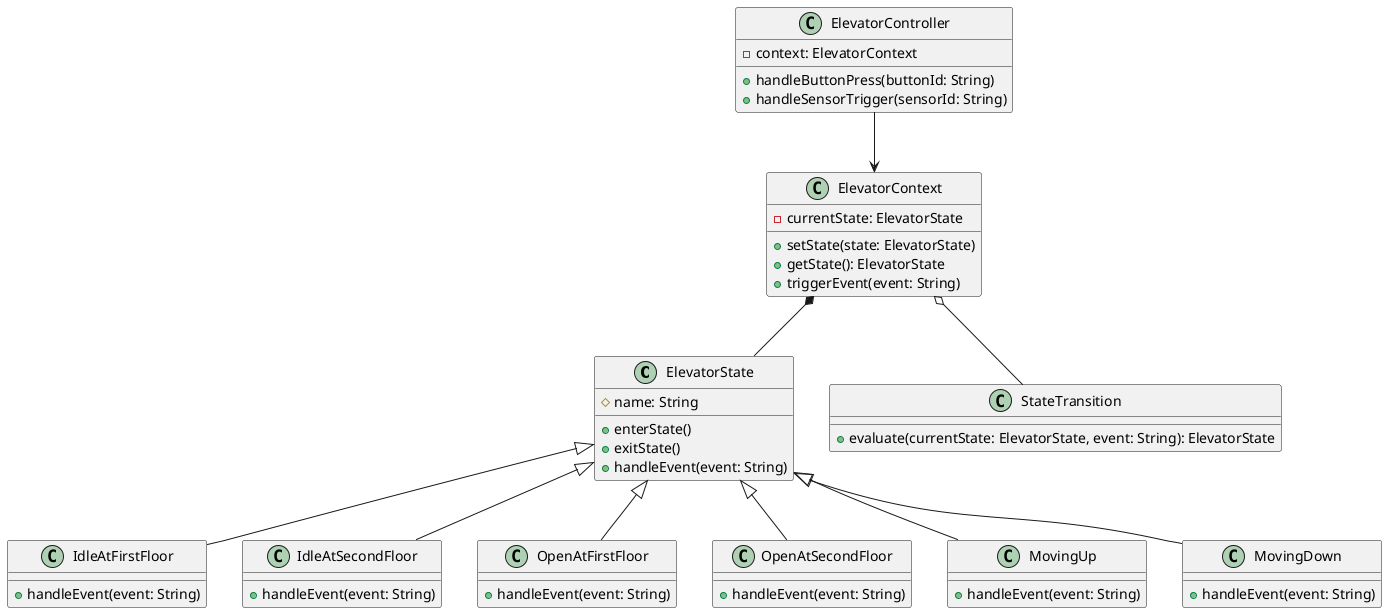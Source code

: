 @startuml

class "ElevatorState" {
    # name: String
    + enterState()
    + exitState()
    + handleEvent(event: String)
}

class "IdleAtFirstFloor" {
    + handleEvent(event: String)
}

class "IdleAtSecondFloor" {
    + handleEvent(event: String)
}

class "OpenAtFirstFloor" {
    + handleEvent(event: String)
}

class "OpenAtSecondFloor" {
    + handleEvent(event: String)
}

class "MovingUp" {
    + handleEvent(event: String)
}

class "MovingDown" {
    + handleEvent(event: String)
}

class "ElevatorContext" {
    - currentState: ElevatorState
    + setState(state: ElevatorState)
    + getState(): ElevatorState
    + triggerEvent(event: String)
}

class "StateTransition" {
    + evaluate(currentState: ElevatorState, event: String): ElevatorState
}

class "ElevatorController" {
    - context: ElevatorContext
    + handleButtonPress(buttonId: String)
    + handleSensorTrigger(sensorId: String)
}

ElevatorState <|-- "IdleAtFirstFloor"
ElevatorState <|-- "IdleAtSecondFloor"
ElevatorState <|-- "OpenAtFirstFloor"
ElevatorState <|-- "OpenAtSecondFloor"
ElevatorState <|-- "MovingUp"
ElevatorState <|-- "MovingDown"

"ElevatorContext" *-- "ElevatorState"
"ElevatorContext" o-- "StateTransition"
"ElevatorController" --> "ElevatorContext"

@enduml
